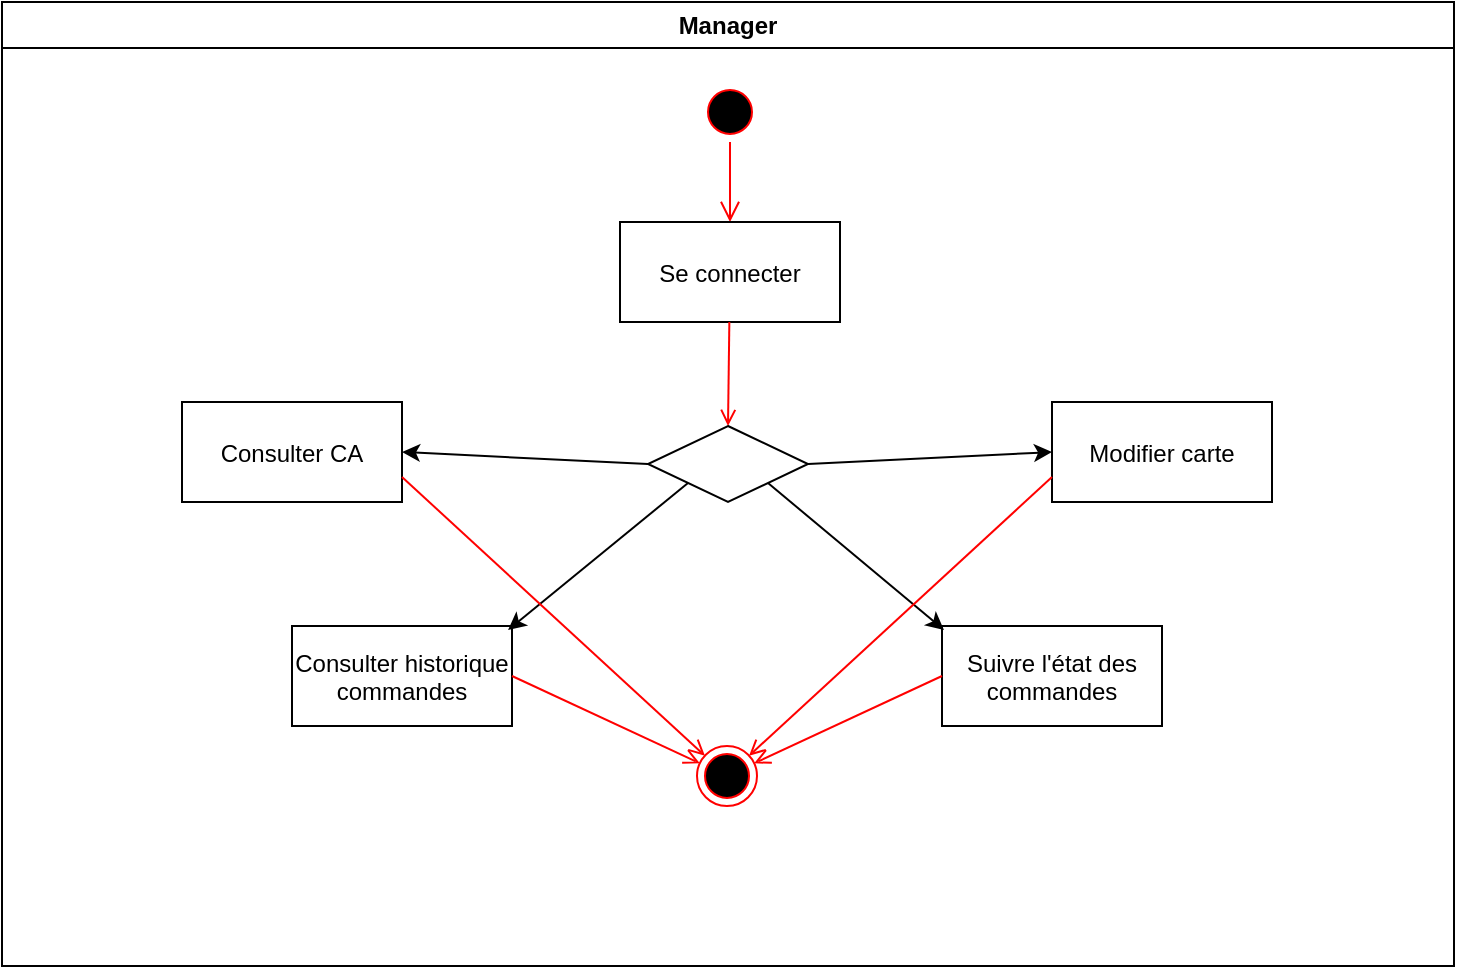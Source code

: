 <mxfile version="10.9.4" type="github"><diagram name="Page-1" id="e7e014a7-5840-1c2e-5031-d8a46d1fe8dd"><mxGraphModel dx="1038" dy="577" grid="1" gridSize="10" guides="1" tooltips="1" connect="1" arrows="1" fold="1" page="1" pageScale="1" pageWidth="1169" pageHeight="826" background="#ffffff" math="0" shadow="0"><root><mxCell id="0"/><mxCell id="1" parent="0"/><mxCell id="2" value="Manager" style="swimlane;whiteSpace=wrap;startSize=23;" parent="1" vertex="1"><mxGeometry x="165" y="128" width="726" height="482" as="geometry"/></mxCell><mxCell id="5" value="" style="ellipse;shape=startState;fillColor=#000000;strokeColor=#ff0000;" parent="2" vertex="1"><mxGeometry x="349" y="40" width="30" height="30" as="geometry"/></mxCell><mxCell id="6" value="" style="edgeStyle=elbowEdgeStyle;elbow=horizontal;verticalAlign=bottom;endArrow=open;endSize=8;strokeColor=#FF0000;endFill=1;rounded=0" parent="2" source="5" target="7" edge="1"><mxGeometry x="349" y="40" as="geometry"><mxPoint x="364" y="110" as="targetPoint"/></mxGeometry></mxCell><mxCell id="7" value="Se connecter" style="" parent="2" vertex="1"><mxGeometry x="309" y="110" width="110" height="50" as="geometry"/></mxCell><mxCell id="9" value="" style="endArrow=open;strokeColor=#FF0000;endFill=1;rounded=0;entryX=0.5;entryY=0;entryDx=0;entryDy=0;" parent="2" source="7" target="1rJp60Iw9jFnQX7dc7jx-41" edge="1"><mxGeometry relative="1" as="geometry"><mxPoint x="115" y="220" as="targetPoint"/></mxGeometry></mxCell><mxCell id="10" value="Consulter CA" style="" parent="2" vertex="1"><mxGeometry x="90" y="200" width="110" height="50" as="geometry"/></mxCell><mxCell id="1rJp60Iw9jFnQX7dc7jx-41" value="" style="rhombus;whiteSpace=wrap;html=1;" parent="2" vertex="1"><mxGeometry x="323" y="212" width="80" height="38" as="geometry"/></mxCell><mxCell id="1rJp60Iw9jFnQX7dc7jx-44" value="Modifier carte" style="" parent="2" vertex="1"><mxGeometry x="525" y="200" width="110" height="50" as="geometry"/></mxCell><mxCell id="1rJp60Iw9jFnQX7dc7jx-46" value="Suivre l'état des&#xA;commandes" style="" parent="2" vertex="1"><mxGeometry x="470" y="312" width="110" height="50" as="geometry"/></mxCell><mxCell id="1rJp60Iw9jFnQX7dc7jx-48" value="Consulter historique&#xA;commandes" style="" parent="2" vertex="1"><mxGeometry x="145" y="312" width="110" height="50" as="geometry"/></mxCell><mxCell id="1rJp60Iw9jFnQX7dc7jx-51" value="" style="ellipse;html=1;shape=endState;fillColor=#000000;strokeColor=#ff0000;" parent="2" vertex="1"><mxGeometry x="347.5" y="372" width="30" height="30" as="geometry"/></mxCell><mxCell id="1rJp60Iw9jFnQX7dc7jx-55" value="" style="endArrow=classic;html=1;exitX=0;exitY=0.5;exitDx=0;exitDy=0;entryX=1;entryY=0.5;entryDx=0;entryDy=0;" parent="2" source="1rJp60Iw9jFnQX7dc7jx-41" target="10" edge="1"><mxGeometry width="50" height="50" relative="1" as="geometry"><mxPoint x="329" y="322" as="sourcePoint"/><mxPoint x="379" y="272" as="targetPoint"/></mxGeometry></mxCell><mxCell id="1rJp60Iw9jFnQX7dc7jx-56" value="" style="endArrow=classic;html=1;entryX=0;entryY=0.5;entryDx=0;entryDy=0;exitX=1;exitY=0.5;exitDx=0;exitDy=0;" parent="2" source="1rJp60Iw9jFnQX7dc7jx-41" target="1rJp60Iw9jFnQX7dc7jx-44" edge="1"><mxGeometry width="50" height="50" relative="1" as="geometry"><mxPoint x="405" y="241" as="sourcePoint"/><mxPoint x="210" y="235" as="targetPoint"/></mxGeometry></mxCell><mxCell id="1rJp60Iw9jFnQX7dc7jx-57" value="" style="endArrow=classic;html=1;exitX=0;exitY=1;exitDx=0;exitDy=0;entryX=0.982;entryY=0.04;entryDx=0;entryDy=0;entryPerimeter=0;" parent="2" source="1rJp60Iw9jFnQX7dc7jx-41" target="1rJp60Iw9jFnQX7dc7jx-48" edge="1"><mxGeometry width="50" height="50" relative="1" as="geometry"><mxPoint x="343" y="251" as="sourcePoint"/><mxPoint x="220" y="245" as="targetPoint"/></mxGeometry></mxCell><mxCell id="1rJp60Iw9jFnQX7dc7jx-58" value="" style="endArrow=classic;html=1;exitX=1;exitY=1;exitDx=0;exitDy=0;entryX=0.009;entryY=0.04;entryDx=0;entryDy=0;entryPerimeter=0;" parent="2" source="1rJp60Iw9jFnQX7dc7jx-41" target="1rJp60Iw9jFnQX7dc7jx-46" edge="1"><mxGeometry width="50" height="50" relative="1" as="geometry"><mxPoint x="353" y="251" as="sourcePoint"/><mxPoint x="263" y="324" as="targetPoint"/></mxGeometry></mxCell><mxCell id="1rJp60Iw9jFnQX7dc7jx-63" value="" style="endArrow=open;strokeColor=#FF0000;endFill=1;rounded=0;exitX=1;exitY=0.75;exitDx=0;exitDy=0;" parent="2" source="10" target="1rJp60Iw9jFnQX7dc7jx-51" edge="1"><mxGeometry relative="1" as="geometry"><mxPoint x="555" y="268" as="sourcePoint"/><mxPoint x="402.5" y="342" as="targetPoint"/></mxGeometry></mxCell><mxCell id="1rJp60Iw9jFnQX7dc7jx-62" value="" style="endArrow=open;strokeColor=#FF0000;endFill=1;rounded=0;exitX=1;exitY=0.5;exitDx=0;exitDy=0;" parent="2" source="1rJp60Iw9jFnQX7dc7jx-48" target="1rJp60Iw9jFnQX7dc7jx-51" edge="1"><mxGeometry relative="1" as="geometry"><mxPoint x="545" y="258" as="sourcePoint"/><mxPoint x="392.5" y="332" as="targetPoint"/></mxGeometry></mxCell><mxCell id="1rJp60Iw9jFnQX7dc7jx-61" value="" style="endArrow=open;strokeColor=#FF0000;endFill=1;rounded=0;exitX=0;exitY=0.5;exitDx=0;exitDy=0;" parent="2" source="1rJp60Iw9jFnQX7dc7jx-46" target="1rJp60Iw9jFnQX7dc7jx-51" edge="1"><mxGeometry relative="1" as="geometry"><mxPoint x="535" y="248" as="sourcePoint"/><mxPoint x="382.5" y="322" as="targetPoint"/></mxGeometry></mxCell><mxCell id="1rJp60Iw9jFnQX7dc7jx-60" value="" style="endArrow=open;strokeColor=#FF0000;endFill=1;rounded=0;exitX=0;exitY=0.75;exitDx=0;exitDy=0;" parent="2" source="1rJp60Iw9jFnQX7dc7jx-44" target="1rJp60Iw9jFnQX7dc7jx-51" edge="1"><mxGeometry relative="1" as="geometry"><mxPoint x="373" y="260" as="sourcePoint"/><mxPoint x="372.5" y="312" as="targetPoint"/></mxGeometry></mxCell></root></mxGraphModel></diagram></mxfile>
